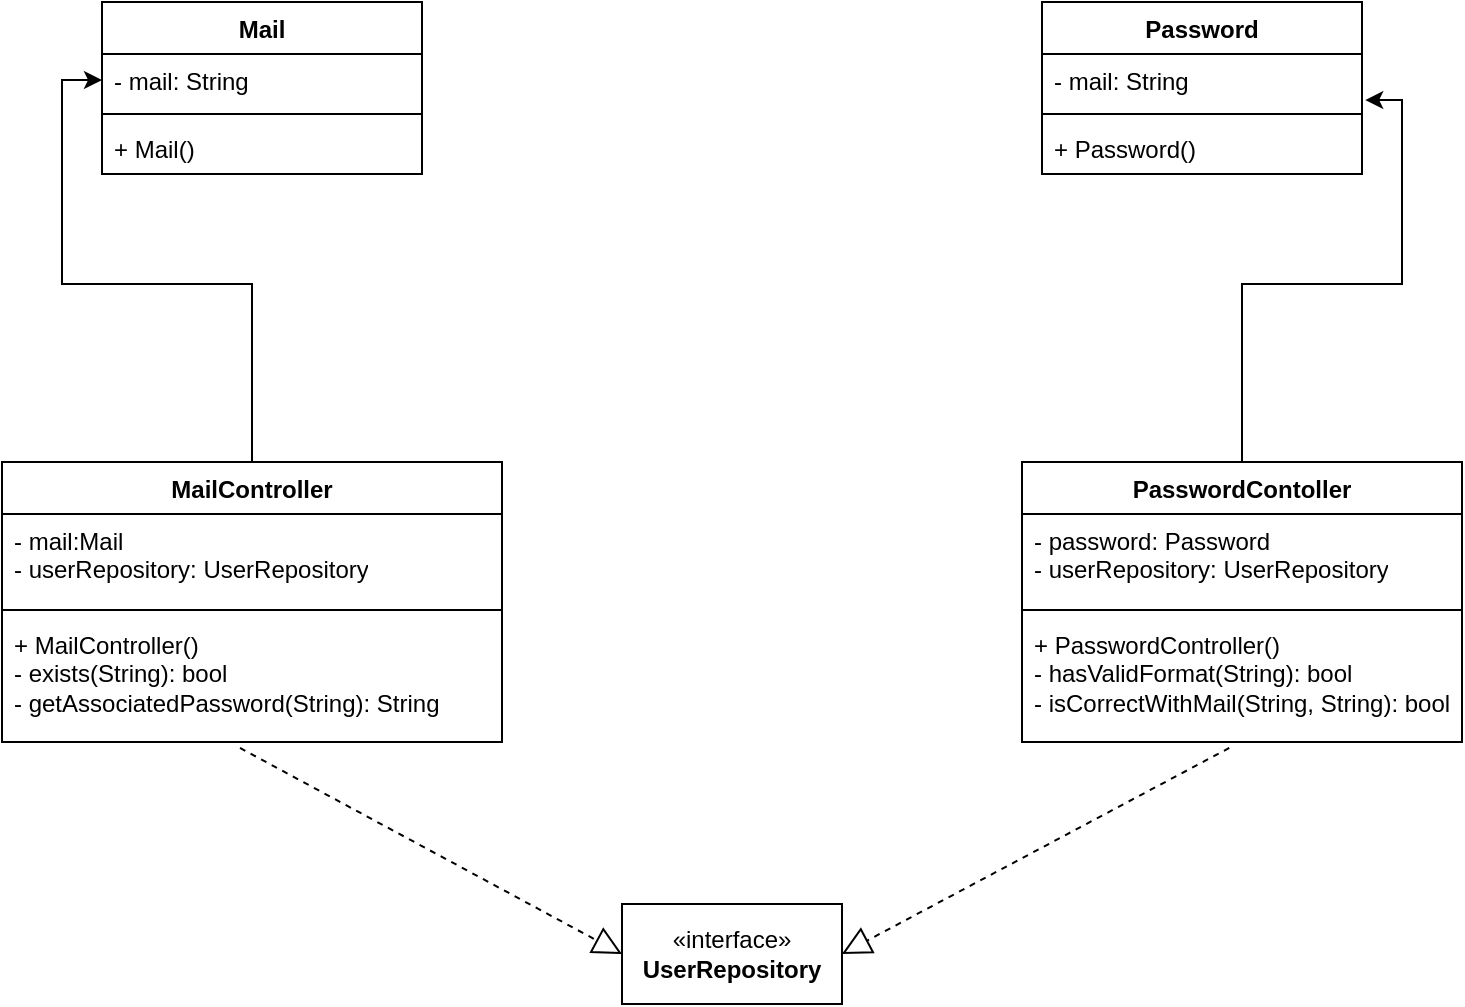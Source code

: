 <mxfile version="21.0.6" type="github">
  <diagram name="Page-1" id="1UuHPJttiZ_CVuRdXZ8N">
    <mxGraphModel dx="1181" dy="745" grid="1" gridSize="10" guides="1" tooltips="1" connect="1" arrows="1" fold="1" page="1" pageScale="1" pageWidth="850" pageHeight="1100" math="0" shadow="0">
      <root>
        <mxCell id="0" />
        <mxCell id="1" parent="0" />
        <mxCell id="4IFI57Gu2OMSOhU9P79d-32" style="edgeStyle=orthogonalEdgeStyle;rounded=0;orthogonalLoop=1;jettySize=auto;html=1;exitX=0.5;exitY=0;exitDx=0;exitDy=0;" edge="1" parent="1" source="4IFI57Gu2OMSOhU9P79d-1" target="4IFI57Gu2OMSOhU9P79d-6">
          <mxGeometry relative="1" as="geometry" />
        </mxCell>
        <mxCell id="4IFI57Gu2OMSOhU9P79d-1" value="MailController" style="swimlane;fontStyle=1;align=center;verticalAlign=top;childLayout=stackLayout;horizontal=1;startSize=26;horizontalStack=0;resizeParent=1;resizeParentMax=0;resizeLast=0;collapsible=1;marginBottom=0;whiteSpace=wrap;html=1;" vertex="1" parent="1">
          <mxGeometry x="60" y="330" width="250" height="140" as="geometry" />
        </mxCell>
        <mxCell id="4IFI57Gu2OMSOhU9P79d-2" value="- mail:Mail&lt;br&gt;- userRepository: UserRepository" style="text;strokeColor=none;fillColor=none;align=left;verticalAlign=top;spacingLeft=4;spacingRight=4;overflow=hidden;rotatable=0;points=[[0,0.5],[1,0.5]];portConstraint=eastwest;whiteSpace=wrap;html=1;" vertex="1" parent="4IFI57Gu2OMSOhU9P79d-1">
          <mxGeometry y="26" width="250" height="44" as="geometry" />
        </mxCell>
        <mxCell id="4IFI57Gu2OMSOhU9P79d-3" value="" style="line;strokeWidth=1;fillColor=none;align=left;verticalAlign=middle;spacingTop=-1;spacingLeft=3;spacingRight=3;rotatable=0;labelPosition=right;points=[];portConstraint=eastwest;strokeColor=inherit;" vertex="1" parent="4IFI57Gu2OMSOhU9P79d-1">
          <mxGeometry y="70" width="250" height="8" as="geometry" />
        </mxCell>
        <mxCell id="4IFI57Gu2OMSOhU9P79d-4" value="+ MailController()&lt;br&gt;- exists(String): bool&lt;br&gt;- getAssociatedPassword(String): String" style="text;strokeColor=none;fillColor=none;align=left;verticalAlign=top;spacingLeft=4;spacingRight=4;overflow=hidden;rotatable=0;points=[[0,0.5],[1,0.5]];portConstraint=eastwest;whiteSpace=wrap;html=1;" vertex="1" parent="4IFI57Gu2OMSOhU9P79d-1">
          <mxGeometry y="78" width="250" height="62" as="geometry" />
        </mxCell>
        <mxCell id="4IFI57Gu2OMSOhU9P79d-5" value="Mail" style="swimlane;fontStyle=1;align=center;verticalAlign=top;childLayout=stackLayout;horizontal=1;startSize=26;horizontalStack=0;resizeParent=1;resizeParentMax=0;resizeLast=0;collapsible=1;marginBottom=0;whiteSpace=wrap;html=1;" vertex="1" parent="1">
          <mxGeometry x="110" y="100" width="160" height="86" as="geometry">
            <mxRectangle x="110" y="100" width="60" height="30" as="alternateBounds" />
          </mxGeometry>
        </mxCell>
        <mxCell id="4IFI57Gu2OMSOhU9P79d-6" value="- mail: String" style="text;strokeColor=none;fillColor=none;align=left;verticalAlign=top;spacingLeft=4;spacingRight=4;overflow=hidden;rotatable=0;points=[[0,0.5],[1,0.5]];portConstraint=eastwest;whiteSpace=wrap;html=1;" vertex="1" parent="4IFI57Gu2OMSOhU9P79d-5">
          <mxGeometry y="26" width="160" height="26" as="geometry" />
        </mxCell>
        <mxCell id="4IFI57Gu2OMSOhU9P79d-7" value="" style="line;strokeWidth=1;fillColor=none;align=left;verticalAlign=middle;spacingTop=-1;spacingLeft=3;spacingRight=3;rotatable=0;labelPosition=right;points=[];portConstraint=eastwest;strokeColor=inherit;" vertex="1" parent="4IFI57Gu2OMSOhU9P79d-5">
          <mxGeometry y="52" width="160" height="8" as="geometry" />
        </mxCell>
        <mxCell id="4IFI57Gu2OMSOhU9P79d-8" value="+ Mail()" style="text;strokeColor=none;fillColor=none;align=left;verticalAlign=top;spacingLeft=4;spacingRight=4;overflow=hidden;rotatable=0;points=[[0,0.5],[1,0.5]];portConstraint=eastwest;whiteSpace=wrap;html=1;" vertex="1" parent="4IFI57Gu2OMSOhU9P79d-5">
          <mxGeometry y="60" width="160" height="26" as="geometry" />
        </mxCell>
        <mxCell id="4IFI57Gu2OMSOhU9P79d-33" style="edgeStyle=orthogonalEdgeStyle;rounded=0;orthogonalLoop=1;jettySize=auto;html=1;exitX=0.5;exitY=0;exitDx=0;exitDy=0;entryX=1.01;entryY=0.885;entryDx=0;entryDy=0;entryPerimeter=0;" edge="1" parent="1" source="4IFI57Gu2OMSOhU9P79d-9" target="4IFI57Gu2OMSOhU9P79d-14">
          <mxGeometry relative="1" as="geometry" />
        </mxCell>
        <mxCell id="4IFI57Gu2OMSOhU9P79d-9" value="PasswordContoller" style="swimlane;fontStyle=1;align=center;verticalAlign=top;childLayout=stackLayout;horizontal=1;startSize=26;horizontalStack=0;resizeParent=1;resizeParentMax=0;resizeLast=0;collapsible=1;marginBottom=0;whiteSpace=wrap;html=1;" vertex="1" parent="1">
          <mxGeometry x="570" y="330" width="220" height="140" as="geometry" />
        </mxCell>
        <mxCell id="4IFI57Gu2OMSOhU9P79d-10" value="- password: Password&lt;br&gt;- userRepository: UserRepository" style="text;strokeColor=none;fillColor=none;align=left;verticalAlign=top;spacingLeft=4;spacingRight=4;overflow=hidden;rotatable=0;points=[[0,0.5],[1,0.5]];portConstraint=eastwest;whiteSpace=wrap;html=1;" vertex="1" parent="4IFI57Gu2OMSOhU9P79d-9">
          <mxGeometry y="26" width="220" height="44" as="geometry" />
        </mxCell>
        <mxCell id="4IFI57Gu2OMSOhU9P79d-11" value="" style="line;strokeWidth=1;fillColor=none;align=left;verticalAlign=middle;spacingTop=-1;spacingLeft=3;spacingRight=3;rotatable=0;labelPosition=right;points=[];portConstraint=eastwest;strokeColor=inherit;" vertex="1" parent="4IFI57Gu2OMSOhU9P79d-9">
          <mxGeometry y="70" width="220" height="8" as="geometry" />
        </mxCell>
        <mxCell id="4IFI57Gu2OMSOhU9P79d-12" value="+ PasswordController()&lt;br&gt;- hasValidFormat(String): bool&lt;br&gt;- isCorrectWithMail(String, String): bool" style="text;strokeColor=none;fillColor=none;align=left;verticalAlign=top;spacingLeft=4;spacingRight=4;overflow=hidden;rotatable=0;points=[[0,0.5],[1,0.5]];portConstraint=eastwest;whiteSpace=wrap;html=1;strokeWidth=1;" vertex="1" parent="4IFI57Gu2OMSOhU9P79d-9">
          <mxGeometry y="78" width="220" height="62" as="geometry" />
        </mxCell>
        <mxCell id="4IFI57Gu2OMSOhU9P79d-13" value="Password" style="swimlane;fontStyle=1;align=center;verticalAlign=top;childLayout=stackLayout;horizontal=1;startSize=26;horizontalStack=0;resizeParent=1;resizeParentMax=0;resizeLast=0;collapsible=1;marginBottom=0;whiteSpace=wrap;html=1;" vertex="1" parent="1">
          <mxGeometry x="580" y="100" width="160" height="86" as="geometry" />
        </mxCell>
        <mxCell id="4IFI57Gu2OMSOhU9P79d-14" value="- mail: String" style="text;strokeColor=none;fillColor=none;align=left;verticalAlign=top;spacingLeft=4;spacingRight=4;overflow=hidden;rotatable=0;points=[[0,0.5],[1,0.5]];portConstraint=eastwest;whiteSpace=wrap;html=1;" vertex="1" parent="4IFI57Gu2OMSOhU9P79d-13">
          <mxGeometry y="26" width="160" height="26" as="geometry" />
        </mxCell>
        <mxCell id="4IFI57Gu2OMSOhU9P79d-15" value="" style="line;strokeWidth=1;fillColor=none;align=left;verticalAlign=middle;spacingTop=-1;spacingLeft=3;spacingRight=3;rotatable=0;labelPosition=right;points=[];portConstraint=eastwest;strokeColor=inherit;" vertex="1" parent="4IFI57Gu2OMSOhU9P79d-13">
          <mxGeometry y="52" width="160" height="8" as="geometry" />
        </mxCell>
        <mxCell id="4IFI57Gu2OMSOhU9P79d-16" value="+ Password()" style="text;strokeColor=none;fillColor=none;align=left;verticalAlign=top;spacingLeft=4;spacingRight=4;overflow=hidden;rotatable=0;points=[[0,0.5],[1,0.5]];portConstraint=eastwest;whiteSpace=wrap;html=1;" vertex="1" parent="4IFI57Gu2OMSOhU9P79d-13">
          <mxGeometry y="60" width="160" height="26" as="geometry" />
        </mxCell>
        <mxCell id="4IFI57Gu2OMSOhU9P79d-21" value="«interface»&lt;br&gt;&lt;b&gt;UserRepository&lt;/b&gt;" style="html=1;whiteSpace=wrap;" vertex="1" parent="1">
          <mxGeometry x="370" y="551" width="110" height="50" as="geometry" />
        </mxCell>
        <mxCell id="4IFI57Gu2OMSOhU9P79d-29" value="" style="endArrow=block;dashed=1;endFill=0;endSize=12;html=1;rounded=0;exitX=0.476;exitY=1.048;exitDx=0;exitDy=0;exitPerimeter=0;entryX=0;entryY=0.5;entryDx=0;entryDy=0;" edge="1" parent="1" source="4IFI57Gu2OMSOhU9P79d-4" target="4IFI57Gu2OMSOhU9P79d-21">
          <mxGeometry width="160" relative="1" as="geometry">
            <mxPoint x="340" y="280" as="sourcePoint" />
            <mxPoint x="360" y="440" as="targetPoint" />
          </mxGeometry>
        </mxCell>
        <mxCell id="4IFI57Gu2OMSOhU9P79d-30" value="" style="endArrow=block;dashed=1;endFill=0;endSize=12;html=1;rounded=0;exitX=0.471;exitY=1.048;exitDx=0;exitDy=0;exitPerimeter=0;entryX=1;entryY=0.5;entryDx=0;entryDy=0;" edge="1" parent="1" source="4IFI57Gu2OMSOhU9P79d-12" target="4IFI57Gu2OMSOhU9P79d-21">
          <mxGeometry width="160" relative="1" as="geometry">
            <mxPoint x="340" y="280" as="sourcePoint" />
            <mxPoint x="690" y="580" as="targetPoint" />
            <Array as="points" />
          </mxGeometry>
        </mxCell>
      </root>
    </mxGraphModel>
  </diagram>
</mxfile>
